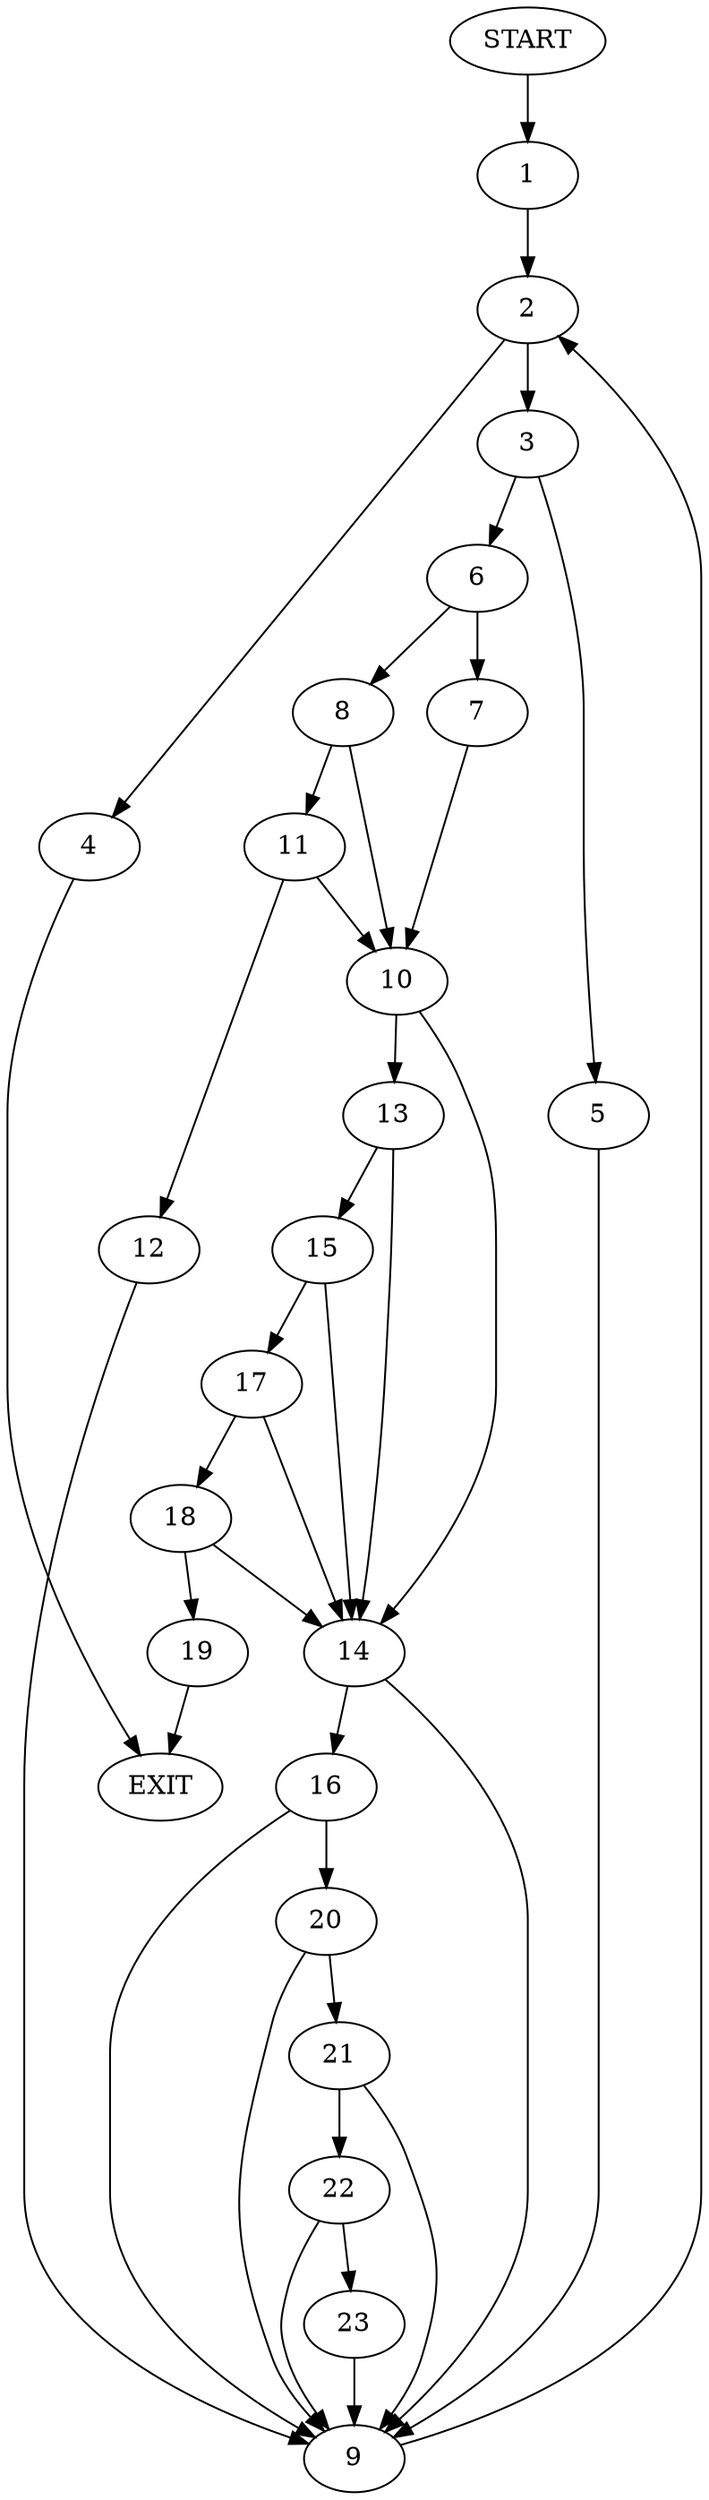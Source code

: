 digraph {
0 [label="START"]
24 [label="EXIT"]
0 -> 1
1 -> 2
2 -> 3
2 -> 4
4 -> 24
3 -> 5
3 -> 6
6 -> 7
6 -> 8
5 -> 9
9 -> 2
7 -> 10
8 -> 10
8 -> 11
11 -> 10
11 -> 12
10 -> 13
10 -> 14
12 -> 9
13 -> 15
13 -> 14
14 -> 9
14 -> 16
15 -> 14
15 -> 17
17 -> 18
17 -> 14
18 -> 14
18 -> 19
19 -> 24
16 -> 9
16 -> 20
20 -> 9
20 -> 21
21 -> 9
21 -> 22
22 -> 9
22 -> 23
23 -> 9
}
